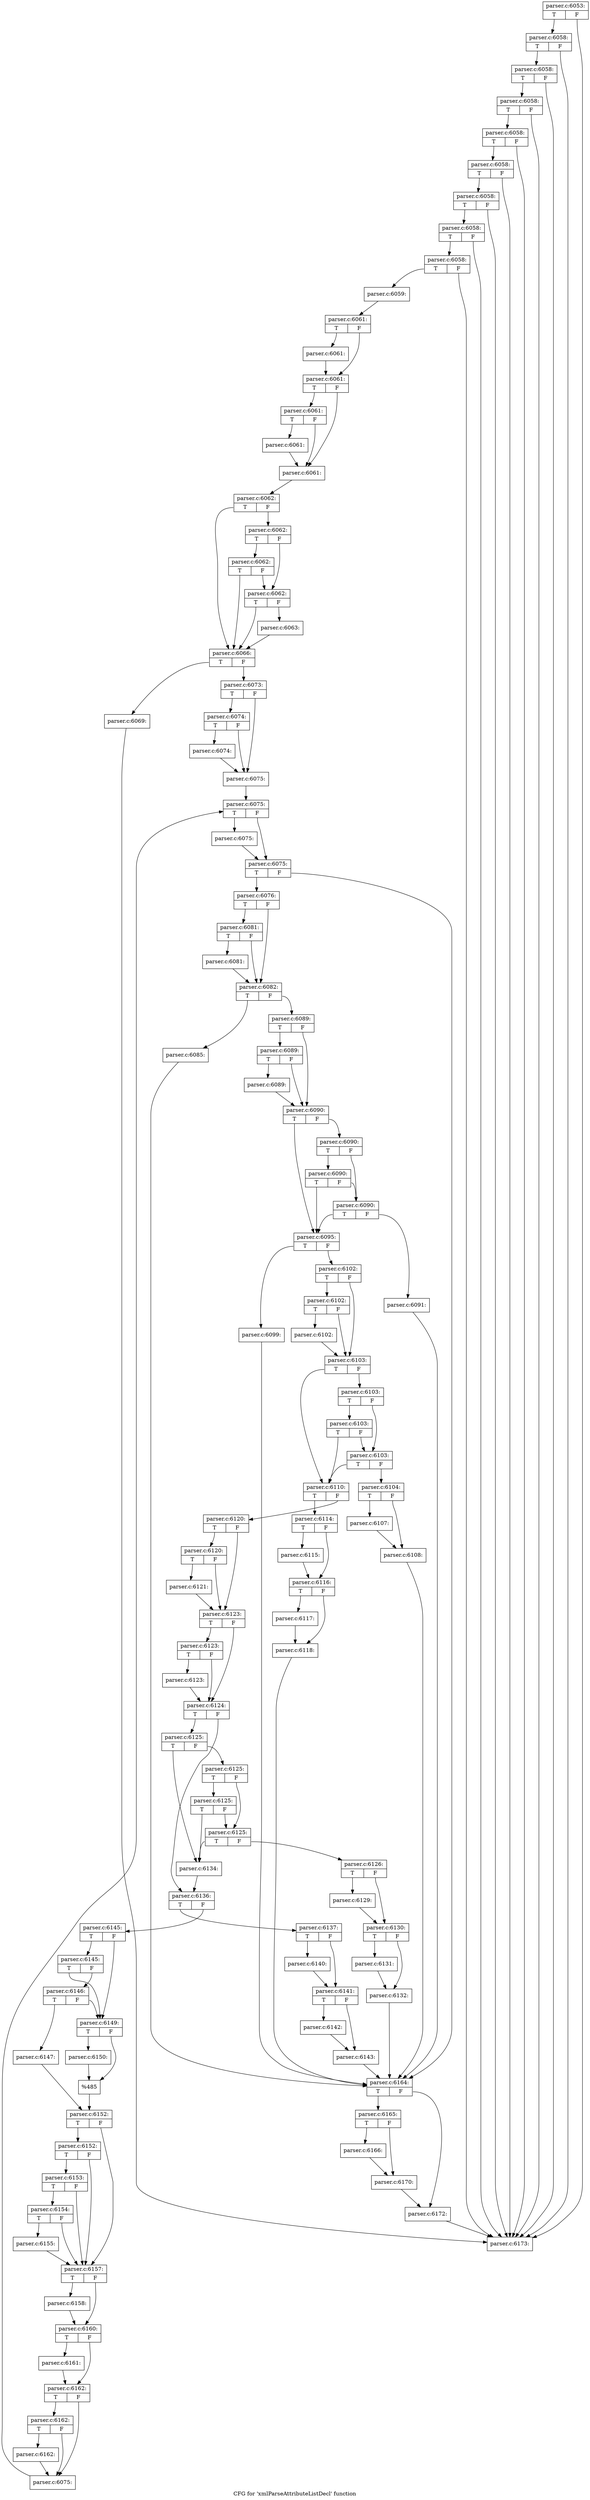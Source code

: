 digraph "CFG for 'xmlParseAttributeListDecl' function" {
	label="CFG for 'xmlParseAttributeListDecl' function";

	Node0x5ab30a0 [shape=record,label="{parser.c:6053:|{<s0>T|<s1>F}}"];
	Node0x5ab30a0:s0 -> Node0x5adcec0;
	Node0x5ab30a0:s1 -> Node0x5adcc10;
	Node0x5adcec0 [shape=record,label="{parser.c:6058:|{<s0>T|<s1>F}}"];
	Node0x5adcec0:s0 -> Node0x5adce70;
	Node0x5adcec0:s1 -> Node0x5adcc10;
	Node0x5adce70 [shape=record,label="{parser.c:6058:|{<s0>T|<s1>F}}"];
	Node0x5adce70:s0 -> Node0x5adce20;
	Node0x5adce70:s1 -> Node0x5adcc10;
	Node0x5adce20 [shape=record,label="{parser.c:6058:|{<s0>T|<s1>F}}"];
	Node0x5adce20:s0 -> Node0x5adcdd0;
	Node0x5adce20:s1 -> Node0x5adcc10;
	Node0x5adcdd0 [shape=record,label="{parser.c:6058:|{<s0>T|<s1>F}}"];
	Node0x5adcdd0:s0 -> Node0x5adcd80;
	Node0x5adcdd0:s1 -> Node0x5adcc10;
	Node0x5adcd80 [shape=record,label="{parser.c:6058:|{<s0>T|<s1>F}}"];
	Node0x5adcd80:s0 -> Node0x5adcd30;
	Node0x5adcd80:s1 -> Node0x5adcc10;
	Node0x5adcd30 [shape=record,label="{parser.c:6058:|{<s0>T|<s1>F}}"];
	Node0x5adcd30:s0 -> Node0x5adcce0;
	Node0x5adcd30:s1 -> Node0x5adcc10;
	Node0x5adcce0 [shape=record,label="{parser.c:6058:|{<s0>T|<s1>F}}"];
	Node0x5adcce0:s0 -> Node0x5adcc60;
	Node0x5adcce0:s1 -> Node0x5adcc10;
	Node0x5adcc60 [shape=record,label="{parser.c:6058:|{<s0>T|<s1>F}}"];
	Node0x5adcc60:s0 -> Node0x5adcbc0;
	Node0x5adcc60:s1 -> Node0x5adcc10;
	Node0x5adcbc0 [shape=record,label="{parser.c:6059:}"];
	Node0x5adcbc0 -> Node0x5ae0020;
	Node0x5ae0020 [shape=record,label="{parser.c:6061:|{<s0>T|<s1>F}}"];
	Node0x5ae0020:s0 -> Node0x5ae0af0;
	Node0x5ae0020:s1 -> Node0x5ae0b40;
	Node0x5ae0af0 [shape=record,label="{parser.c:6061:}"];
	Node0x5ae0af0 -> Node0x5ae0b40;
	Node0x5ae0b40 [shape=record,label="{parser.c:6061:|{<s0>T|<s1>F}}"];
	Node0x5ae0b40:s0 -> Node0x5ae1220;
	Node0x5ae0b40:s1 -> Node0x5ae11d0;
	Node0x5ae1220 [shape=record,label="{parser.c:6061:|{<s0>T|<s1>F}}"];
	Node0x5ae1220:s0 -> Node0x5ae1180;
	Node0x5ae1220:s1 -> Node0x5ae11d0;
	Node0x5ae1180 [shape=record,label="{parser.c:6061:}"];
	Node0x5ae1180 -> Node0x5ae11d0;
	Node0x5ae11d0 [shape=record,label="{parser.c:6061:}"];
	Node0x5ae11d0 -> Node0x5adff80;
	Node0x5adff80 [shape=record,label="{parser.c:6062:|{<s0>T|<s1>F}}"];
	Node0x5adff80:s0 -> Node0x5ae1c90;
	Node0x5adff80:s1 -> Node0x5ae1d60;
	Node0x5ae1d60 [shape=record,label="{parser.c:6062:|{<s0>T|<s1>F}}"];
	Node0x5ae1d60:s0 -> Node0x5ae21e0;
	Node0x5ae1d60:s1 -> Node0x5ae1ce0;
	Node0x5ae21e0 [shape=record,label="{parser.c:6062:|{<s0>T|<s1>F}}"];
	Node0x5ae21e0:s0 -> Node0x5ae1c90;
	Node0x5ae21e0:s1 -> Node0x5ae1ce0;
	Node0x5ae1ce0 [shape=record,label="{parser.c:6062:|{<s0>T|<s1>F}}"];
	Node0x5ae1ce0:s0 -> Node0x5ae1c90;
	Node0x5ae1ce0:s1 -> Node0x5adffd0;
	Node0x5adffd0 [shape=record,label="{parser.c:6063:}"];
	Node0x5adffd0 -> Node0x5ae1c90;
	Node0x5ae1c90 [shape=record,label="{parser.c:6066:|{<s0>T|<s1>F}}"];
	Node0x5ae1c90:s0 -> Node0x5ae3710;
	Node0x5ae1c90:s1 -> Node0x5ae3760;
	Node0x5ae3710 [shape=record,label="{parser.c:6069:}"];
	Node0x5ae3710 -> Node0x5adcc10;
	Node0x5ae3760 [shape=record,label="{parser.c:6073:|{<s0>T|<s1>F}}"];
	Node0x5ae3760:s0 -> Node0x5ae40d0;
	Node0x5ae3760:s1 -> Node0x5ae4080;
	Node0x5ae40d0 [shape=record,label="{parser.c:6074:|{<s0>T|<s1>F}}"];
	Node0x5ae40d0:s0 -> Node0x5ae4030;
	Node0x5ae40d0:s1 -> Node0x5ae4080;
	Node0x5ae4030 [shape=record,label="{parser.c:6074:}"];
	Node0x5ae4030 -> Node0x5ae4080;
	Node0x5ae4080 [shape=record,label="{parser.c:6075:}"];
	Node0x5ae4080 -> Node0x5ae4c50;
	Node0x5ae4c50 [shape=record,label="{parser.c:6075:|{<s0>T|<s1>F}}"];
	Node0x5ae4c50:s0 -> Node0x5ae4f40;
	Node0x5ae4c50:s1 -> Node0x5ae4ef0;
	Node0x5ae4f40 [shape=record,label="{parser.c:6075:}"];
	Node0x5ae4f40 -> Node0x5ae4ef0;
	Node0x5ae4ef0 [shape=record,label="{parser.c:6075:|{<s0>T|<s1>F}}"];
	Node0x5ae4ef0:s0 -> Node0x5ae5790;
	Node0x5ae4ef0:s1 -> Node0x5ae4e70;
	Node0x5ae5790 [shape=record,label="{parser.c:6076:|{<s0>T|<s1>F}}"];
	Node0x5ae5790:s0 -> Node0x5ae78a0;
	Node0x5ae5790:s1 -> Node0x5ae7850;
	Node0x5ae78a0 [shape=record,label="{parser.c:6081:|{<s0>T|<s1>F}}"];
	Node0x5ae78a0:s0 -> Node0x5ae7800;
	Node0x5ae78a0:s1 -> Node0x5ae7850;
	Node0x5ae7800 [shape=record,label="{parser.c:6081:}"];
	Node0x5ae7800 -> Node0x5ae7850;
	Node0x5ae7850 [shape=record,label="{parser.c:6082:|{<s0>T|<s1>F}}"];
	Node0x5ae7850:s0 -> Node0x5ae87d0;
	Node0x5ae7850:s1 -> Node0x5ae8820;
	Node0x5ae87d0 [shape=record,label="{parser.c:6085:}"];
	Node0x5ae87d0 -> Node0x5ae4e70;
	Node0x5ae8820 [shape=record,label="{parser.c:6089:|{<s0>T|<s1>F}}"];
	Node0x5ae8820:s0 -> Node0x5ae9070;
	Node0x5ae8820:s1 -> Node0x5ae9020;
	Node0x5ae9070 [shape=record,label="{parser.c:6089:|{<s0>T|<s1>F}}"];
	Node0x5ae9070:s0 -> Node0x5ae8fd0;
	Node0x5ae9070:s1 -> Node0x5ae9020;
	Node0x5ae8fd0 [shape=record,label="{parser.c:6089:}"];
	Node0x5ae8fd0 -> Node0x5ae9020;
	Node0x5ae9020 [shape=record,label="{parser.c:6090:|{<s0>T|<s1>F}}"];
	Node0x5ae9020:s0 -> Node0x5ae9cb0;
	Node0x5ae9020:s1 -> Node0x5ae9d80;
	Node0x5ae9d80 [shape=record,label="{parser.c:6090:|{<s0>T|<s1>F}}"];
	Node0x5ae9d80:s0 -> Node0x5aea260;
	Node0x5ae9d80:s1 -> Node0x5ae9d00;
	Node0x5aea260 [shape=record,label="{parser.c:6090:|{<s0>T|<s1>F}}"];
	Node0x5aea260:s0 -> Node0x5ae9cb0;
	Node0x5aea260:s1 -> Node0x5ae9d00;
	Node0x5ae9d00 [shape=record,label="{parser.c:6090:|{<s0>T|<s1>F}}"];
	Node0x5ae9d00:s0 -> Node0x5ae9cb0;
	Node0x5ae9d00:s1 -> Node0x5ae9c60;
	Node0x5ae9c60 [shape=record,label="{parser.c:6091:}"];
	Node0x5ae9c60 -> Node0x5ae4e70;
	Node0x5ae9cb0 [shape=record,label="{parser.c:6095:|{<s0>T|<s1>F}}"];
	Node0x5ae9cb0:s0 -> Node0x5aeb840;
	Node0x5ae9cb0:s1 -> Node0x5aeb890;
	Node0x5aeb840 [shape=record,label="{parser.c:6099:}"];
	Node0x5aeb840 -> Node0x5ae4e70;
	Node0x5aeb890 [shape=record,label="{parser.c:6102:|{<s0>T|<s1>F}}"];
	Node0x5aeb890:s0 -> Node0x5aebd80;
	Node0x5aeb890:s1 -> Node0x5aebd30;
	Node0x5aebd80 [shape=record,label="{parser.c:6102:|{<s0>T|<s1>F}}"];
	Node0x5aebd80:s0 -> Node0x5aebce0;
	Node0x5aebd80:s1 -> Node0x5aebd30;
	Node0x5aebce0 [shape=record,label="{parser.c:6102:}"];
	Node0x5aebce0 -> Node0x5aebd30;
	Node0x5aebd30 [shape=record,label="{parser.c:6103:|{<s0>T|<s1>F}}"];
	Node0x5aebd30:s0 -> Node0x5aec9c0;
	Node0x5aebd30:s1 -> Node0x5aeca90;
	Node0x5aeca90 [shape=record,label="{parser.c:6103:|{<s0>T|<s1>F}}"];
	Node0x5aeca90:s0 -> Node0x5aecf70;
	Node0x5aeca90:s1 -> Node0x5aeca10;
	Node0x5aecf70 [shape=record,label="{parser.c:6103:|{<s0>T|<s1>F}}"];
	Node0x5aecf70:s0 -> Node0x5aec9c0;
	Node0x5aecf70:s1 -> Node0x5aeca10;
	Node0x5aeca10 [shape=record,label="{parser.c:6103:|{<s0>T|<s1>F}}"];
	Node0x5aeca10:s0 -> Node0x5aec9c0;
	Node0x5aeca10:s1 -> Node0x5aec970;
	Node0x5aec970 [shape=record,label="{parser.c:6104:|{<s0>T|<s1>F}}"];
	Node0x5aec970:s0 -> Node0x5aee070;
	Node0x5aec970:s1 -> Node0x5aee0c0;
	Node0x5aee070 [shape=record,label="{parser.c:6107:}"];
	Node0x5aee070 -> Node0x5aee0c0;
	Node0x5aee0c0 [shape=record,label="{parser.c:6108:}"];
	Node0x5aee0c0 -> Node0x5ae4e70;
	Node0x5aec9c0 [shape=record,label="{parser.c:6110:|{<s0>T|<s1>F}}"];
	Node0x5aec9c0:s0 -> Node0x5aeea70;
	Node0x5aec9c0:s1 -> Node0x5aeeac0;
	Node0x5aeea70 [shape=record,label="{parser.c:6114:|{<s0>T|<s1>F}}"];
	Node0x5aeea70:s0 -> Node0x5aeee80;
	Node0x5aeea70:s1 -> Node0x5aeeed0;
	Node0x5aeee80 [shape=record,label="{parser.c:6115:}"];
	Node0x5aeee80 -> Node0x5aeeed0;
	Node0x5aeeed0 [shape=record,label="{parser.c:6116:|{<s0>T|<s1>F}}"];
	Node0x5aeeed0:s0 -> Node0x5aef3a0;
	Node0x5aeeed0:s1 -> Node0x5aef3f0;
	Node0x5aef3a0 [shape=record,label="{parser.c:6117:}"];
	Node0x5aef3a0 -> Node0x5aef3f0;
	Node0x5aef3f0 [shape=record,label="{parser.c:6118:}"];
	Node0x5aef3f0 -> Node0x5ae4e70;
	Node0x5aeeac0 [shape=record,label="{parser.c:6120:|{<s0>T|<s1>F}}"];
	Node0x5aeeac0:s0 -> Node0x5aefa80;
	Node0x5aeeac0:s1 -> Node0x5aefa30;
	Node0x5aefa80 [shape=record,label="{parser.c:6120:|{<s0>T|<s1>F}}"];
	Node0x5aefa80:s0 -> Node0x5aef9e0;
	Node0x5aefa80:s1 -> Node0x5aefa30;
	Node0x5aef9e0 [shape=record,label="{parser.c:6121:}"];
	Node0x5aef9e0 -> Node0x5aefa30;
	Node0x5aefa30 [shape=record,label="{parser.c:6123:|{<s0>T|<s1>F}}"];
	Node0x5aefa30:s0 -> Node0x5af0c10;
	Node0x5aefa30:s1 -> Node0x5af0b60;
	Node0x5af0c10 [shape=record,label="{parser.c:6123:|{<s0>T|<s1>F}}"];
	Node0x5af0c10:s0 -> Node0x5af0830;
	Node0x5af0c10:s1 -> Node0x5af0b60;
	Node0x5af0830 [shape=record,label="{parser.c:6123:}"];
	Node0x5af0830 -> Node0x5af0b60;
	Node0x5af0b60 [shape=record,label="{parser.c:6124:|{<s0>T|<s1>F}}"];
	Node0x5af0b60:s0 -> Node0x5af1730;
	Node0x5af0b60:s1 -> Node0x5af1780;
	Node0x5af1730 [shape=record,label="{parser.c:6125:|{<s0>T|<s1>F}}"];
	Node0x5af1730:s0 -> Node0x5af1cb0;
	Node0x5af1730:s1 -> Node0x5af1d50;
	Node0x5af1d50 [shape=record,label="{parser.c:6125:|{<s0>T|<s1>F}}"];
	Node0x5af1d50:s0 -> Node0x5af21d0;
	Node0x5af1d50:s1 -> Node0x5af1d00;
	Node0x5af21d0 [shape=record,label="{parser.c:6125:|{<s0>T|<s1>F}}"];
	Node0x5af21d0:s0 -> Node0x5af1cb0;
	Node0x5af21d0:s1 -> Node0x5af1d00;
	Node0x5af1d00 [shape=record,label="{parser.c:6125:|{<s0>T|<s1>F}}"];
	Node0x5af1d00:s0 -> Node0x5af1cb0;
	Node0x5af1d00:s1 -> Node0x5af1c60;
	Node0x5af1c60 [shape=record,label="{parser.c:6126:|{<s0>T|<s1>F}}"];
	Node0x5af1c60:s0 -> Node0x5af3180;
	Node0x5af1c60:s1 -> Node0x5af31d0;
	Node0x5af3180 [shape=record,label="{parser.c:6129:}"];
	Node0x5af3180 -> Node0x5af31d0;
	Node0x5af31d0 [shape=record,label="{parser.c:6130:|{<s0>T|<s1>F}}"];
	Node0x5af31d0:s0 -> Node0x5af0190;
	Node0x5af31d0:s1 -> Node0x5af03a0;
	Node0x5af0190 [shape=record,label="{parser.c:6131:}"];
	Node0x5af0190 -> Node0x5af03a0;
	Node0x5af03a0 [shape=record,label="{parser.c:6132:}"];
	Node0x5af03a0 -> Node0x5ae4e70;
	Node0x5af1cb0 [shape=record,label="{parser.c:6134:}"];
	Node0x5af1cb0 -> Node0x5af1780;
	Node0x5af1780 [shape=record,label="{parser.c:6136:|{<s0>T|<s1>F}}"];
	Node0x5af1780:s0 -> Node0x591f560;
	Node0x5af1780:s1 -> Node0x591f5b0;
	Node0x591f560 [shape=record,label="{parser.c:6137:|{<s0>T|<s1>F}}"];
	Node0x591f560:s0 -> Node0x591fdd0;
	Node0x591f560:s1 -> Node0x591fe20;
	Node0x591fdd0 [shape=record,label="{parser.c:6140:}"];
	Node0x591fdd0 -> Node0x591fe20;
	Node0x591fe20 [shape=record,label="{parser.c:6141:|{<s0>T|<s1>F}}"];
	Node0x591fe20:s0 -> Node0x5920350;
	Node0x591fe20:s1 -> Node0x59203a0;
	Node0x5920350 [shape=record,label="{parser.c:6142:}"];
	Node0x5920350 -> Node0x59203a0;
	Node0x59203a0 [shape=record,label="{parser.c:6143:}"];
	Node0x59203a0 -> Node0x5ae4e70;
	Node0x591f5b0 [shape=record,label="{parser.c:6145:|{<s0>T|<s1>F}}"];
	Node0x591f5b0:s0 -> Node0x5920b00;
	Node0x591f5b0:s1 -> Node0x5920a30;
	Node0x5920b00 [shape=record,label="{parser.c:6145:|{<s0>T|<s1>F}}"];
	Node0x5920b00:s0 -> Node0x5920a30;
	Node0x5920b00:s1 -> Node0x5920a80;
	Node0x5920a80 [shape=record,label="{parser.c:6146:|{<s0>T|<s1>F}}"];
	Node0x5920a80:s0 -> Node0x5920990;
	Node0x5920a80:s1 -> Node0x5920a30;
	Node0x5920990 [shape=record,label="{parser.c:6147:}"];
	Node0x5920990 -> Node0x59209e0;
	Node0x5920a30 [shape=record,label="{parser.c:6149:|{<s0>T|<s1>F}}"];
	Node0x5920a30:s0 -> Node0x5af8710;
	Node0x5920a30:s1 -> Node0x5af8760;
	Node0x5af8710 [shape=record,label="{parser.c:6150:}"];
	Node0x5af8710 -> Node0x5af8760;
	Node0x5af8760 [shape=record,label="{%485}"];
	Node0x5af8760 -> Node0x59209e0;
	Node0x59209e0 [shape=record,label="{parser.c:6152:|{<s0>T|<s1>F}}"];
	Node0x59209e0:s0 -> Node0x5af8e90;
	Node0x59209e0:s1 -> Node0x5af8d40;
	Node0x5af8e90 [shape=record,label="{parser.c:6152:|{<s0>T|<s1>F}}"];
	Node0x5af8e90:s0 -> Node0x5af8e10;
	Node0x5af8e90:s1 -> Node0x5af8d40;
	Node0x5af8e10 [shape=record,label="{parser.c:6153:|{<s0>T|<s1>F}}"];
	Node0x5af8e10:s0 -> Node0x5af8d90;
	Node0x5af8e10:s1 -> Node0x5af8d40;
	Node0x5af8d90 [shape=record,label="{parser.c:6154:|{<s0>T|<s1>F}}"];
	Node0x5af8d90:s0 -> Node0x5af8cf0;
	Node0x5af8d90:s1 -> Node0x5af8d40;
	Node0x5af8cf0 [shape=record,label="{parser.c:6155:}"];
	Node0x5af8cf0 -> Node0x5af8d40;
	Node0x5af8d40 [shape=record,label="{parser.c:6157:|{<s0>T|<s1>F}}"];
	Node0x5af8d40:s0 -> Node0x5afa1f0;
	Node0x5af8d40:s1 -> Node0x5afa660;
	Node0x5afa1f0 [shape=record,label="{parser.c:6158:}"];
	Node0x5afa1f0 -> Node0x5afa660;
	Node0x5afa660 [shape=record,label="{parser.c:6160:|{<s0>T|<s1>F}}"];
	Node0x5afa660:s0 -> Node0x5afac90;
	Node0x5afa660:s1 -> Node0x5afb0a0;
	Node0x5afac90 [shape=record,label="{parser.c:6161:}"];
	Node0x5afac90 -> Node0x5afb0a0;
	Node0x5afb0a0 [shape=record,label="{parser.c:6162:|{<s0>T|<s1>F}}"];
	Node0x5afb0a0:s0 -> Node0x5afb4b0;
	Node0x5afb0a0:s1 -> Node0x5afb460;
	Node0x5afb4b0 [shape=record,label="{parser.c:6162:|{<s0>T|<s1>F}}"];
	Node0x5afb4b0:s0 -> Node0x5afb410;
	Node0x5afb4b0:s1 -> Node0x5afb460;
	Node0x5afb410 [shape=record,label="{parser.c:6162:}"];
	Node0x5afb410 -> Node0x5afb460;
	Node0x5afb460 [shape=record,label="{parser.c:6075:}"];
	Node0x5afb460 -> Node0x5ae4c50;
	Node0x5ae4e70 [shape=record,label="{parser.c:6164:|{<s0>T|<s1>F}}"];
	Node0x5ae4e70:s0 -> Node0x5afc090;
	Node0x5ae4e70:s1 -> Node0x5afc0e0;
	Node0x5afc090 [shape=record,label="{parser.c:6165:|{<s0>T|<s1>F}}"];
	Node0x5afc090:s0 -> Node0x5afc6e0;
	Node0x5afc090:s1 -> Node0x5afc730;
	Node0x5afc6e0 [shape=record,label="{parser.c:6166:}"];
	Node0x5afc6e0 -> Node0x5afc730;
	Node0x5afc730 [shape=record,label="{parser.c:6170:}"];
	Node0x5afc730 -> Node0x5afc0e0;
	Node0x5afc0e0 [shape=record,label="{parser.c:6172:}"];
	Node0x5afc0e0 -> Node0x5adcc10;
	Node0x5adcc10 [shape=record,label="{parser.c:6173:}"];
}
